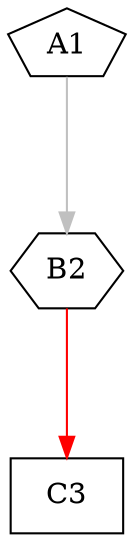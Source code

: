 digraph G {
graph [root="Demo",rankdir   = TB, nodesep           = 0.6, mindist     = 1.0, ranksep = 1.0, overlap = false]
node [style     = "filled", fillcolor = "white", color = "black"]
A1[cpu="0", flags="0x00000000", type="switch", toffs="0", pattern="patternA", patentry="false", patexit="false", beamproc="beamA", bpentry="false", bpexit="false", shape     = "pentagon", fillcolor = "white"];
B2[cpu="0", flags="0x00000000", type="flush", toffs="140721163890192", pattern="patternB", patentry="false", patexit="false", beamproc="beamB", bpentry="false", bpexit="false", tvalid="0", vabs="false", prio="0", shape     = "hexagon", qlo="false", qhi="false", qil="false", fillcolor = "white"];
C3[cpu="0", flags="0x00000007", type="block", tperiod="0", pattern="patternC", patentry="false", patexit="false", beamproc="beamC", bpentry="false", bpexit="false", qlo="false", qhi="false", qil="false", shape     = "rectangle", fillcolor = "white"];
A1->B2 [type="priohi", color     = "gray"];
B2->C3 [type="defdst", color     = "red"];
}
